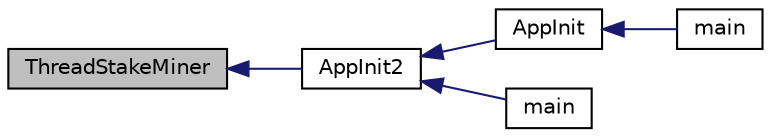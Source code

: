 digraph "ThreadStakeMiner"
{
  edge [fontname="Helvetica",fontsize="10",labelfontname="Helvetica",labelfontsize="10"];
  node [fontname="Helvetica",fontsize="10",shape=record];
  rankdir="LR";
  Node5319 [label="ThreadStakeMiner",height=0.2,width=0.4,color="black", fillcolor="grey75", style="filled", fontcolor="black"];
  Node5319 -> Node5320 [dir="back",color="midnightblue",fontsize="10",style="solid",fontname="Helvetica"];
  Node5320 [label="AppInit2",height=0.2,width=0.4,color="black", fillcolor="white", style="filled",URL="$d8/dc0/init_8h.html#a1a4c1bfbf6ba1db77e988b89b9cadfd3",tooltip="Initialize ion. "];
  Node5320 -> Node5321 [dir="back",color="midnightblue",fontsize="10",style="solid",fontname="Helvetica"];
  Node5321 [label="AppInit",height=0.2,width=0.4,color="black", fillcolor="white", style="filled",URL="$d4/d35/iond_8cpp.html#ac59316b767e6984e1285f0531275286b"];
  Node5321 -> Node5322 [dir="back",color="midnightblue",fontsize="10",style="solid",fontname="Helvetica"];
  Node5322 [label="main",height=0.2,width=0.4,color="black", fillcolor="white", style="filled",URL="$d4/d35/iond_8cpp.html#a0ddf1224851353fc92bfbff6f499fa97"];
  Node5320 -> Node5323 [dir="back",color="midnightblue",fontsize="10",style="solid",fontname="Helvetica"];
  Node5323 [label="main",height=0.2,width=0.4,color="black", fillcolor="white", style="filled",URL="$d5/d2d/ion_8cpp.html#a0ddf1224851353fc92bfbff6f499fa97"];
}
